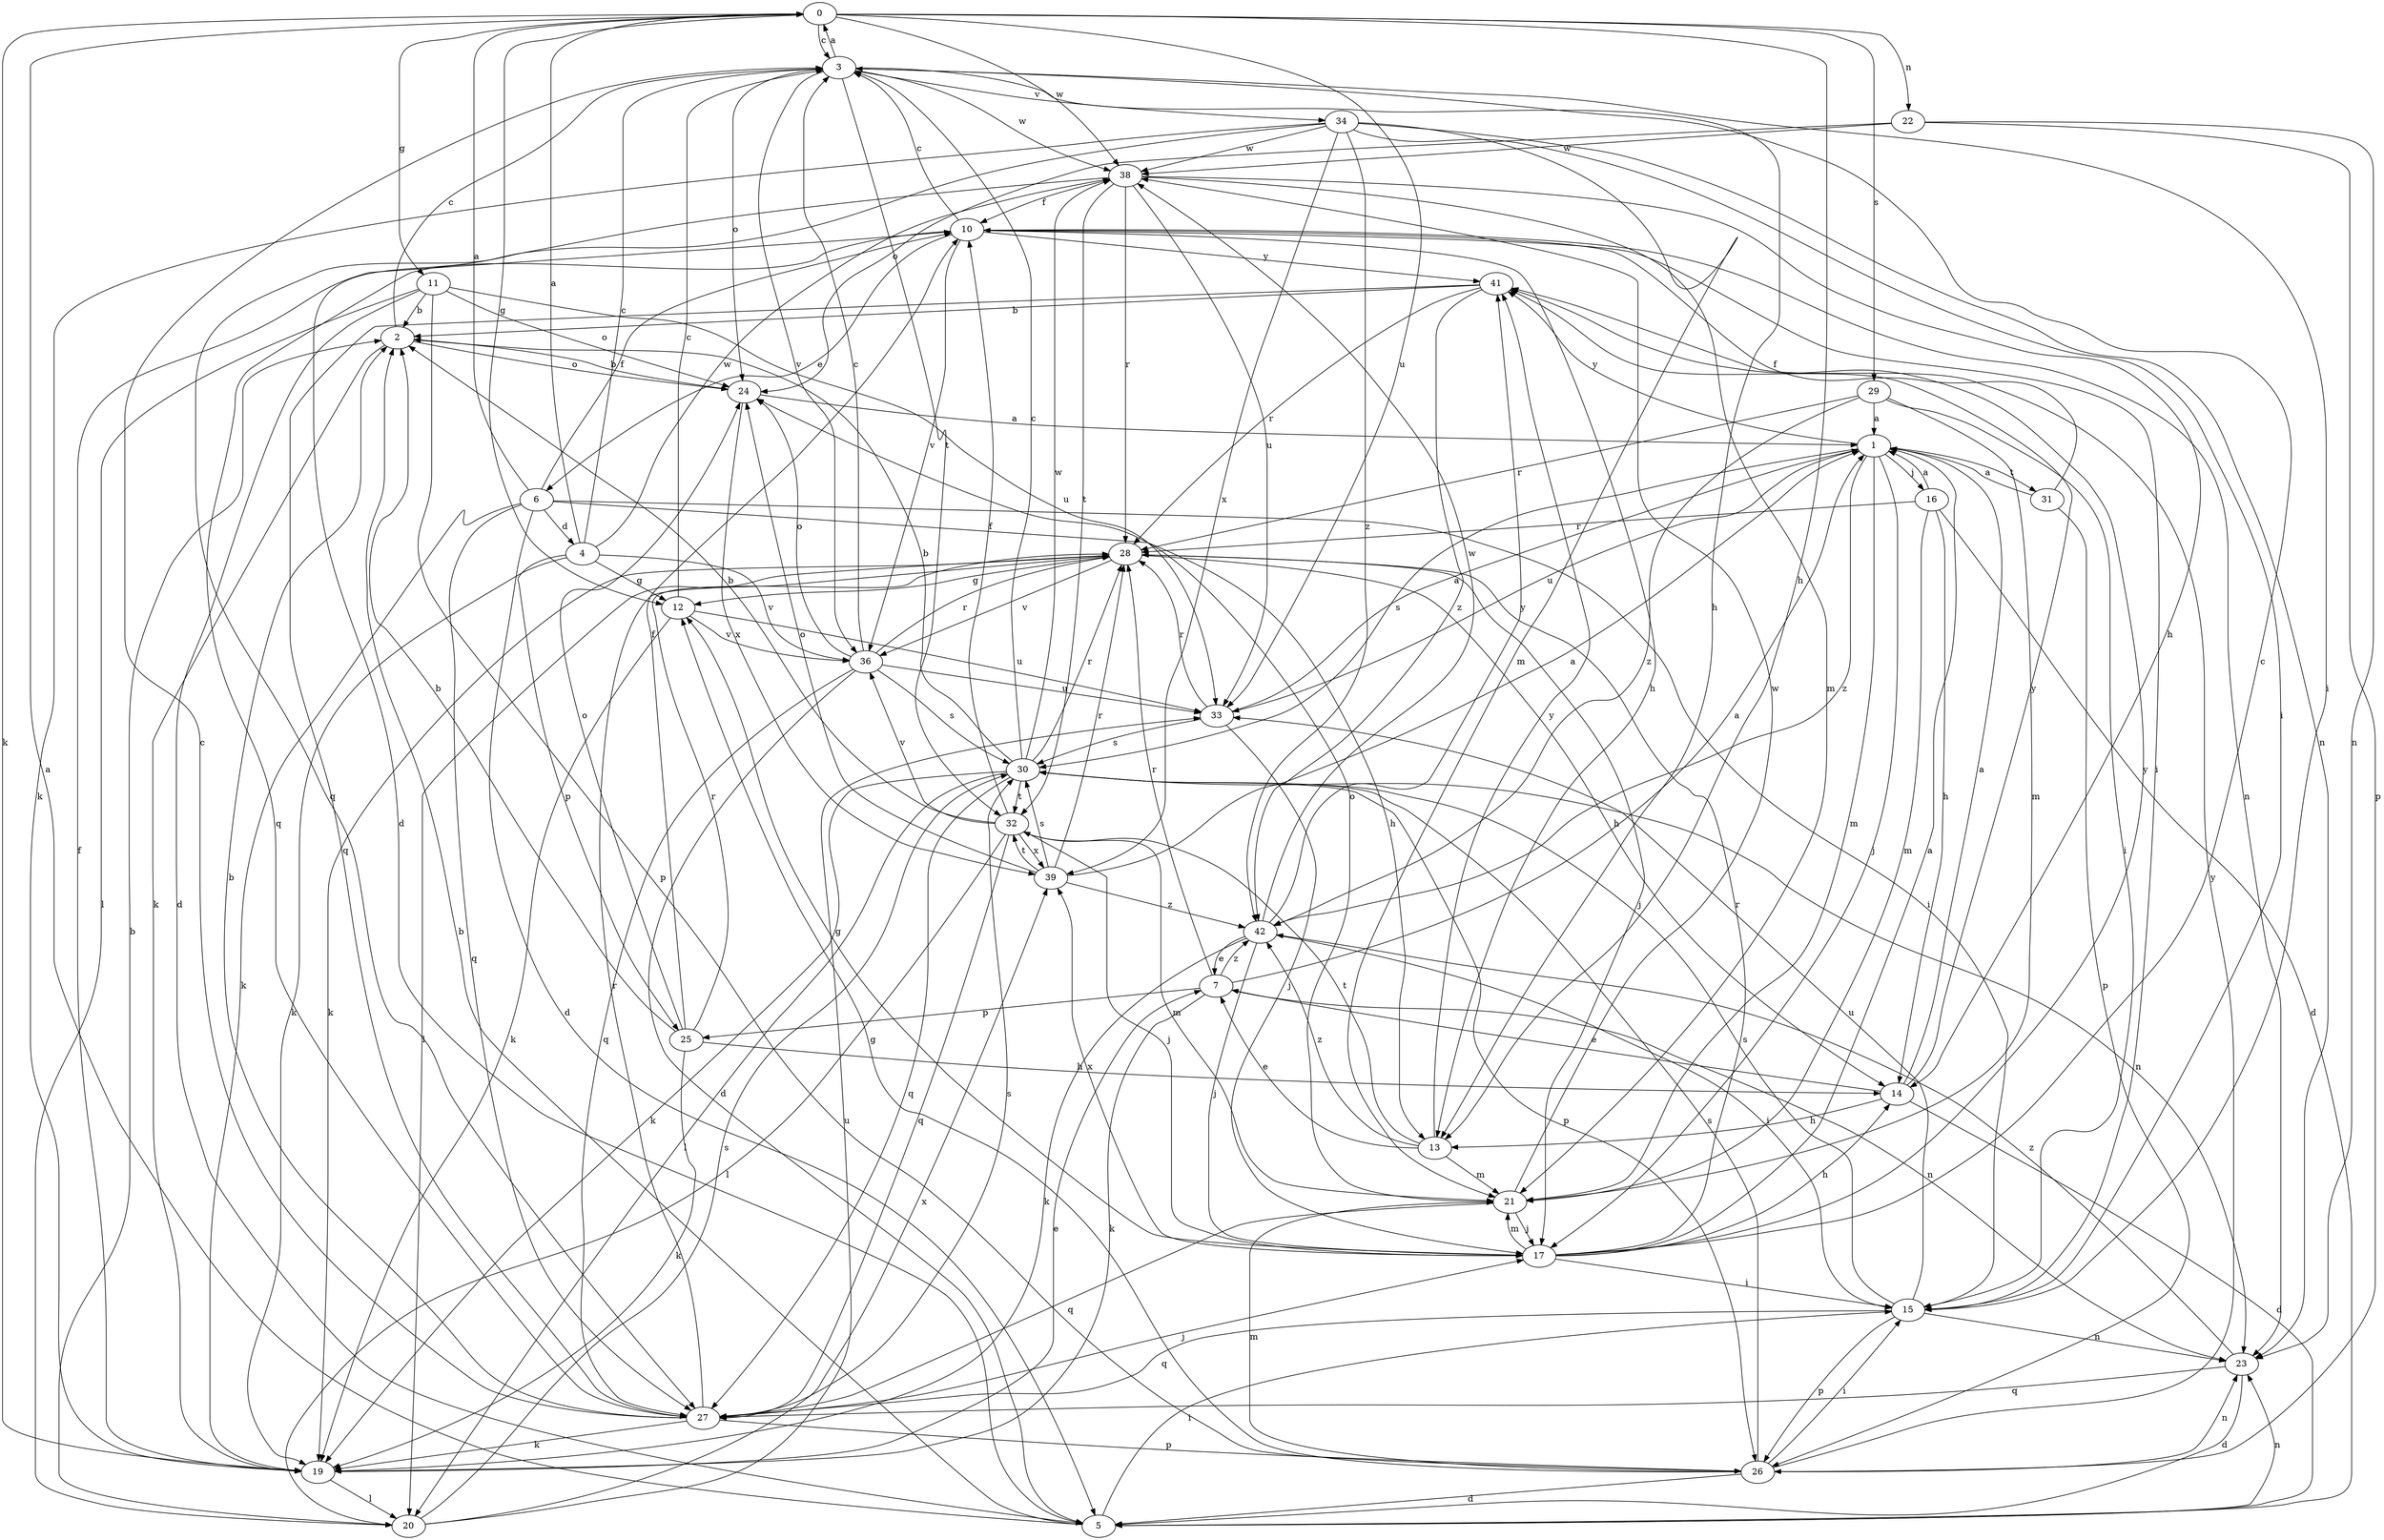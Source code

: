 strict digraph  {
0;
1;
2;
3;
4;
5;
6;
7;
10;
11;
12;
13;
14;
15;
16;
17;
19;
20;
21;
22;
23;
24;
25;
26;
27;
28;
29;
30;
31;
32;
33;
34;
36;
38;
39;
41;
42;
0 -> 3  [label=c];
0 -> 11  [label=g];
0 -> 12  [label=g];
0 -> 13  [label=h];
0 -> 19  [label=k];
0 -> 22  [label=n];
0 -> 29  [label=s];
0 -> 33  [label=u];
0 -> 38  [label=w];
1 -> 16  [label=j];
1 -> 17  [label=j];
1 -> 21  [label=m];
1 -> 30  [label=s];
1 -> 31  [label=t];
1 -> 33  [label=u];
1 -> 41  [label=y];
1 -> 42  [label=z];
2 -> 3  [label=c];
2 -> 19  [label=k];
2 -> 24  [label=o];
3 -> 0  [label=a];
3 -> 13  [label=h];
3 -> 15  [label=i];
3 -> 24  [label=o];
3 -> 32  [label=t];
3 -> 34  [label=v];
3 -> 36  [label=v];
3 -> 38  [label=w];
4 -> 0  [label=a];
4 -> 3  [label=c];
4 -> 12  [label=g];
4 -> 19  [label=k];
4 -> 25  [label=p];
4 -> 36  [label=v];
4 -> 38  [label=w];
5 -> 0  [label=a];
5 -> 2  [label=b];
5 -> 15  [label=i];
5 -> 23  [label=n];
6 -> 0  [label=a];
6 -> 4  [label=d];
6 -> 5  [label=d];
6 -> 10  [label=f];
6 -> 13  [label=h];
6 -> 15  [label=i];
6 -> 19  [label=k];
6 -> 27  [label=q];
7 -> 1  [label=a];
7 -> 19  [label=k];
7 -> 23  [label=n];
7 -> 25  [label=p];
7 -> 28  [label=r];
7 -> 42  [label=z];
10 -> 3  [label=c];
10 -> 6  [label=e];
10 -> 13  [label=h];
10 -> 15  [label=i];
10 -> 23  [label=n];
10 -> 27  [label=q];
10 -> 36  [label=v];
10 -> 41  [label=y];
11 -> 2  [label=b];
11 -> 5  [label=d];
11 -> 20  [label=l];
11 -> 24  [label=o];
11 -> 26  [label=p];
11 -> 33  [label=u];
12 -> 3  [label=c];
12 -> 19  [label=k];
12 -> 33  [label=u];
12 -> 36  [label=v];
13 -> 7  [label=e];
13 -> 21  [label=m];
13 -> 32  [label=t];
13 -> 41  [label=y];
13 -> 42  [label=z];
14 -> 1  [label=a];
14 -> 5  [label=d];
14 -> 7  [label=e];
14 -> 13  [label=h];
14 -> 41  [label=y];
15 -> 23  [label=n];
15 -> 26  [label=p];
15 -> 27  [label=q];
15 -> 30  [label=s];
15 -> 33  [label=u];
16 -> 1  [label=a];
16 -> 5  [label=d];
16 -> 14  [label=h];
16 -> 21  [label=m];
16 -> 28  [label=r];
17 -> 1  [label=a];
17 -> 3  [label=c];
17 -> 12  [label=g];
17 -> 14  [label=h];
17 -> 15  [label=i];
17 -> 21  [label=m];
17 -> 28  [label=r];
17 -> 39  [label=x];
17 -> 41  [label=y];
19 -> 7  [label=e];
19 -> 10  [label=f];
19 -> 20  [label=l];
20 -> 2  [label=b];
20 -> 30  [label=s];
20 -> 33  [label=u];
20 -> 39  [label=x];
21 -> 17  [label=j];
21 -> 24  [label=o];
21 -> 27  [label=q];
21 -> 38  [label=w];
22 -> 23  [label=n];
22 -> 24  [label=o];
22 -> 26  [label=p];
22 -> 38  [label=w];
23 -> 5  [label=d];
23 -> 27  [label=q];
23 -> 42  [label=z];
24 -> 1  [label=a];
24 -> 2  [label=b];
24 -> 39  [label=x];
25 -> 2  [label=b];
25 -> 10  [label=f];
25 -> 14  [label=h];
25 -> 19  [label=k];
25 -> 24  [label=o];
25 -> 28  [label=r];
26 -> 5  [label=d];
26 -> 12  [label=g];
26 -> 15  [label=i];
26 -> 21  [label=m];
26 -> 23  [label=n];
26 -> 30  [label=s];
26 -> 41  [label=y];
27 -> 2  [label=b];
27 -> 3  [label=c];
27 -> 17  [label=j];
27 -> 19  [label=k];
27 -> 26  [label=p];
27 -> 28  [label=r];
27 -> 30  [label=s];
28 -> 12  [label=g];
28 -> 14  [label=h];
28 -> 17  [label=j];
28 -> 19  [label=k];
28 -> 20  [label=l];
28 -> 36  [label=v];
29 -> 1  [label=a];
29 -> 15  [label=i];
29 -> 21  [label=m];
29 -> 28  [label=r];
29 -> 42  [label=z];
30 -> 2  [label=b];
30 -> 3  [label=c];
30 -> 19  [label=k];
30 -> 20  [label=l];
30 -> 23  [label=n];
30 -> 26  [label=p];
30 -> 27  [label=q];
30 -> 28  [label=r];
30 -> 32  [label=t];
30 -> 38  [label=w];
31 -> 1  [label=a];
31 -> 10  [label=f];
31 -> 26  [label=p];
32 -> 2  [label=b];
32 -> 10  [label=f];
32 -> 17  [label=j];
32 -> 20  [label=l];
32 -> 21  [label=m];
32 -> 27  [label=q];
32 -> 36  [label=v];
32 -> 39  [label=x];
33 -> 1  [label=a];
33 -> 17  [label=j];
33 -> 28  [label=r];
33 -> 30  [label=s];
34 -> 5  [label=d];
34 -> 15  [label=i];
34 -> 19  [label=k];
34 -> 21  [label=m];
34 -> 23  [label=n];
34 -> 38  [label=w];
34 -> 39  [label=x];
34 -> 42  [label=z];
36 -> 3  [label=c];
36 -> 5  [label=d];
36 -> 24  [label=o];
36 -> 27  [label=q];
36 -> 28  [label=r];
36 -> 30  [label=s];
36 -> 33  [label=u];
38 -> 10  [label=f];
38 -> 14  [label=h];
38 -> 21  [label=m];
38 -> 27  [label=q];
38 -> 28  [label=r];
38 -> 32  [label=t];
38 -> 33  [label=u];
39 -> 1  [label=a];
39 -> 24  [label=o];
39 -> 28  [label=r];
39 -> 30  [label=s];
39 -> 32  [label=t];
39 -> 42  [label=z];
41 -> 2  [label=b];
41 -> 27  [label=q];
41 -> 28  [label=r];
41 -> 42  [label=z];
42 -> 7  [label=e];
42 -> 15  [label=i];
42 -> 17  [label=j];
42 -> 19  [label=k];
42 -> 38  [label=w];
42 -> 41  [label=y];
}
